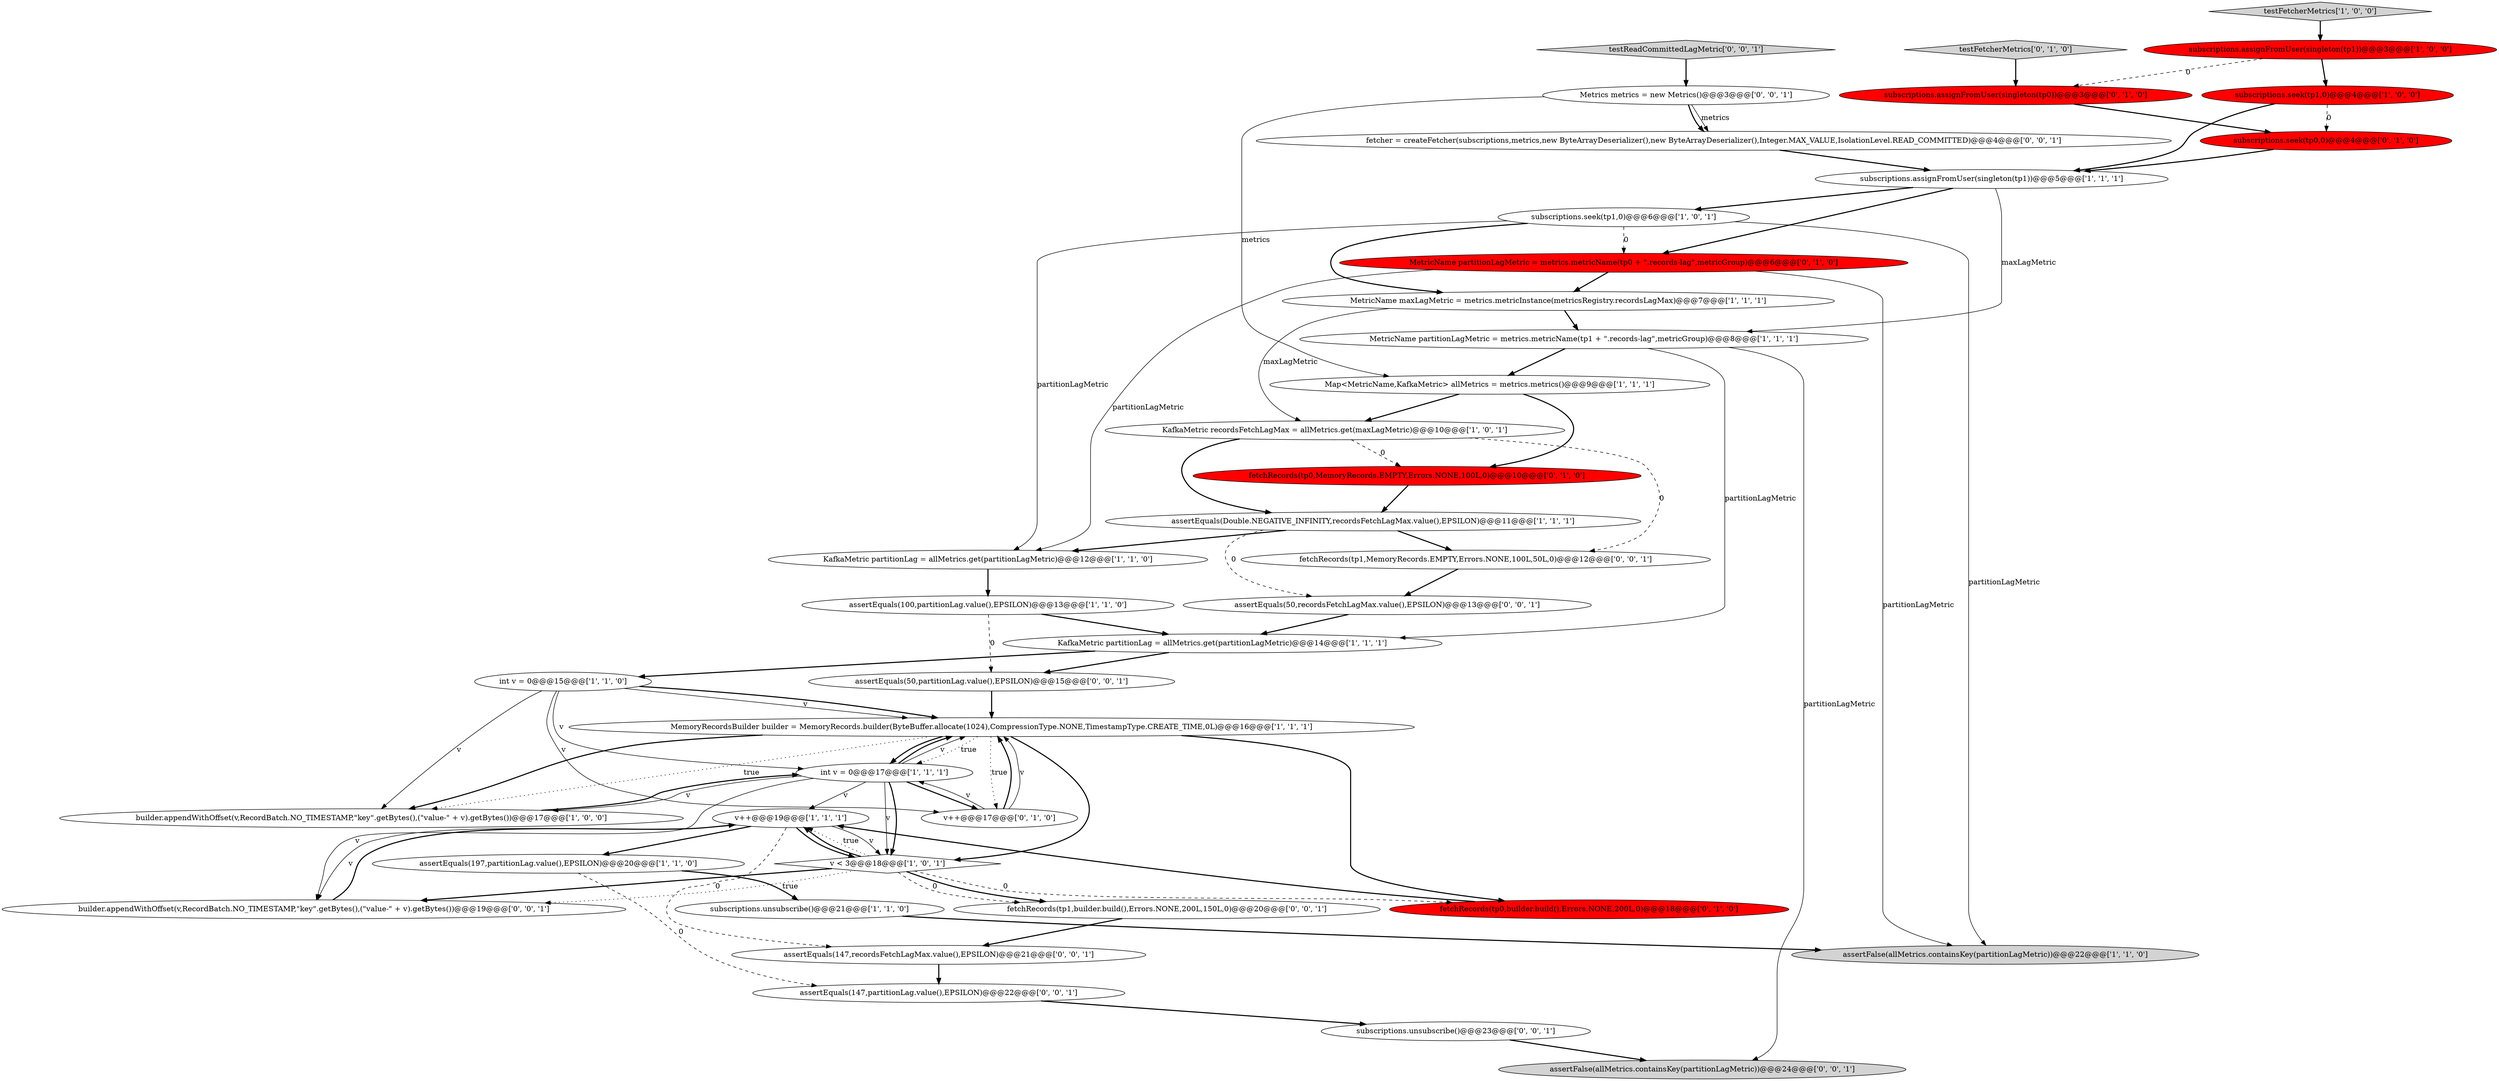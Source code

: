 digraph {
12 [style = filled, label = "MemoryRecordsBuilder builder = MemoryRecords.builder(ByteBuffer.allocate(1024),CompressionType.NONE,TimestampType.CREATE_TIME,0L)@@@16@@@['1', '1', '1']", fillcolor = white, shape = ellipse image = "AAA0AAABBB1BBB"];
40 [style = filled, label = "subscriptions.unsubscribe()@@@23@@@['0', '0', '1']", fillcolor = white, shape = ellipse image = "AAA0AAABBB3BBB"];
17 [style = filled, label = "int v = 0@@@17@@@['1', '1', '1']", fillcolor = white, shape = ellipse image = "AAA0AAABBB1BBB"];
2 [style = filled, label = "v < 3@@@18@@@['1', '0', '1']", fillcolor = white, shape = diamond image = "AAA0AAABBB1BBB"];
7 [style = filled, label = "KafkaMetric recordsFetchLagMax = allMetrics.get(maxLagMetric)@@@10@@@['1', '0', '1']", fillcolor = white, shape = ellipse image = "AAA0AAABBB1BBB"];
26 [style = filled, label = "fetchRecords(tp0,MemoryRecords.EMPTY,Errors.NONE,100L,0)@@@10@@@['0', '1', '0']", fillcolor = red, shape = ellipse image = "AAA1AAABBB2BBB"];
24 [style = filled, label = "fetchRecords(tp0,builder.build(),Errors.NONE,200L,0)@@@18@@@['0', '1', '0']", fillcolor = red, shape = ellipse image = "AAA1AAABBB2BBB"];
20 [style = filled, label = "subscriptions.assignFromUser(singleton(tp1))@@@3@@@['1', '0', '0']", fillcolor = red, shape = ellipse image = "AAA1AAABBB1BBB"];
39 [style = filled, label = "fetchRecords(tp1,builder.build(),Errors.NONE,200L,150L,0)@@@20@@@['0', '0', '1']", fillcolor = white, shape = ellipse image = "AAA0AAABBB3BBB"];
19 [style = filled, label = "MetricName maxLagMetric = metrics.metricInstance(metricsRegistry.recordsLagMax)@@@7@@@['1', '1', '1']", fillcolor = white, shape = ellipse image = "AAA0AAABBB1BBB"];
36 [style = filled, label = "fetcher = createFetcher(subscriptions,metrics,new ByteArrayDeserializer(),new ByteArrayDeserializer(),Integer.MAX_VALUE,IsolationLevel.READ_COMMITTED)@@@4@@@['0', '0', '1']", fillcolor = white, shape = ellipse image = "AAA0AAABBB3BBB"];
16 [style = filled, label = "KafkaMetric partitionLag = allMetrics.get(partitionLagMetric)@@@12@@@['1', '1', '0']", fillcolor = white, shape = ellipse image = "AAA0AAABBB1BBB"];
31 [style = filled, label = "assertEquals(147,partitionLag.value(),EPSILON)@@@22@@@['0', '0', '1']", fillcolor = white, shape = ellipse image = "AAA0AAABBB3BBB"];
33 [style = filled, label = "fetchRecords(tp1,MemoryRecords.EMPTY,Errors.NONE,100L,50L,0)@@@12@@@['0', '0', '1']", fillcolor = white, shape = ellipse image = "AAA0AAABBB3BBB"];
15 [style = filled, label = "subscriptions.unsubscribe()@@@21@@@['1', '1', '0']", fillcolor = white, shape = ellipse image = "AAA0AAABBB1BBB"];
11 [style = filled, label = "subscriptions.seek(tp1,0)@@@4@@@['1', '0', '0']", fillcolor = red, shape = ellipse image = "AAA1AAABBB1BBB"];
22 [style = filled, label = "subscriptions.assignFromUser(singleton(tp0))@@@3@@@['0', '1', '0']", fillcolor = red, shape = ellipse image = "AAA1AAABBB2BBB"];
28 [style = filled, label = "MetricName partitionLagMetric = metrics.metricName(tp0 + \".records-lag\",metricGroup)@@@6@@@['0', '1', '0']", fillcolor = red, shape = ellipse image = "AAA1AAABBB2BBB"];
23 [style = filled, label = "subscriptions.seek(tp0,0)@@@4@@@['0', '1', '0']", fillcolor = red, shape = ellipse image = "AAA1AAABBB2BBB"];
38 [style = filled, label = "Metrics metrics = new Metrics()@@@3@@@['0', '0', '1']", fillcolor = white, shape = ellipse image = "AAA0AAABBB3BBB"];
0 [style = filled, label = "int v = 0@@@15@@@['1', '1', '0']", fillcolor = white, shape = ellipse image = "AAA0AAABBB1BBB"];
8 [style = filled, label = "subscriptions.seek(tp1,0)@@@6@@@['1', '0', '1']", fillcolor = white, shape = ellipse image = "AAA0AAABBB1BBB"];
1 [style = filled, label = "builder.appendWithOffset(v,RecordBatch.NO_TIMESTAMP,\"key\".getBytes(),(\"value-\" + v).getBytes())@@@17@@@['1', '0', '0']", fillcolor = white, shape = ellipse image = "AAA0AAABBB1BBB"];
14 [style = filled, label = "Map<MetricName,KafkaMetric> allMetrics = metrics.metrics()@@@9@@@['1', '1', '1']", fillcolor = white, shape = ellipse image = "AAA0AAABBB1BBB"];
34 [style = filled, label = "assertEquals(50,partitionLag.value(),EPSILON)@@@15@@@['0', '0', '1']", fillcolor = white, shape = ellipse image = "AAA0AAABBB3BBB"];
5 [style = filled, label = "assertEquals(197,partitionLag.value(),EPSILON)@@@20@@@['1', '1', '0']", fillcolor = white, shape = ellipse image = "AAA0AAABBB1BBB"];
35 [style = filled, label = "assertEquals(147,recordsFetchLagMax.value(),EPSILON)@@@21@@@['0', '0', '1']", fillcolor = white, shape = ellipse image = "AAA0AAABBB3BBB"];
32 [style = filled, label = "assertEquals(50,recordsFetchLagMax.value(),EPSILON)@@@13@@@['0', '0', '1']", fillcolor = white, shape = ellipse image = "AAA0AAABBB3BBB"];
4 [style = filled, label = "MetricName partitionLagMetric = metrics.metricName(tp1 + \".records-lag\",metricGroup)@@@8@@@['1', '1', '1']", fillcolor = white, shape = ellipse image = "AAA0AAABBB1BBB"];
13 [style = filled, label = "subscriptions.assignFromUser(singleton(tp1))@@@5@@@['1', '1', '1']", fillcolor = white, shape = ellipse image = "AAA0AAABBB1BBB"];
6 [style = filled, label = "assertFalse(allMetrics.containsKey(partitionLagMetric))@@@22@@@['1', '1', '0']", fillcolor = lightgray, shape = ellipse image = "AAA0AAABBB1BBB"];
37 [style = filled, label = "testReadCommittedLagMetric['0', '0', '1']", fillcolor = lightgray, shape = diamond image = "AAA0AAABBB3BBB"];
25 [style = filled, label = "testFetcherMetrics['0', '1', '0']", fillcolor = lightgray, shape = diamond image = "AAA0AAABBB2BBB"];
30 [style = filled, label = "builder.appendWithOffset(v,RecordBatch.NO_TIMESTAMP,\"key\".getBytes(),(\"value-\" + v).getBytes())@@@19@@@['0', '0', '1']", fillcolor = white, shape = ellipse image = "AAA0AAABBB3BBB"];
10 [style = filled, label = "KafkaMetric partitionLag = allMetrics.get(partitionLagMetric)@@@14@@@['1', '1', '1']", fillcolor = white, shape = ellipse image = "AAA0AAABBB1BBB"];
21 [style = filled, label = "assertEquals(100,partitionLag.value(),EPSILON)@@@13@@@['1', '1', '0']", fillcolor = white, shape = ellipse image = "AAA0AAABBB1BBB"];
27 [style = filled, label = "v++@@@17@@@['0', '1', '0']", fillcolor = white, shape = ellipse image = "AAA0AAABBB2BBB"];
29 [style = filled, label = "assertFalse(allMetrics.containsKey(partitionLagMetric))@@@24@@@['0', '0', '1']", fillcolor = lightgray, shape = ellipse image = "AAA0AAABBB3BBB"];
3 [style = filled, label = "testFetcherMetrics['1', '0', '0']", fillcolor = lightgray, shape = diamond image = "AAA0AAABBB1BBB"];
9 [style = filled, label = "assertEquals(Double.NEGATIVE_INFINITY,recordsFetchLagMax.value(),EPSILON)@@@11@@@['1', '1', '1']", fillcolor = white, shape = ellipse image = "AAA0AAABBB1BBB"];
18 [style = filled, label = "v++@@@19@@@['1', '1', '1']", fillcolor = white, shape = ellipse image = "AAA0AAABBB1BBB"];
21->10 [style = bold, label=""];
25->22 [style = bold, label=""];
5->15 [style = bold, label=""];
26->9 [style = bold, label=""];
2->18 [style = dotted, label="true"];
30->18 [style = bold, label=""];
17->1 [style = solid, label="v"];
9->16 [style = bold, label=""];
14->7 [style = bold, label=""];
7->9 [style = bold, label=""];
12->2 [style = bold, label=""];
18->30 [style = solid, label="v"];
23->13 [style = bold, label=""];
37->38 [style = bold, label=""];
17->2 [style = solid, label="v"];
11->13 [style = bold, label=""];
31->40 [style = bold, label=""];
17->12 [style = solid, label="v"];
17->27 [style = bold, label=""];
7->26 [style = dashed, label="0"];
0->12 [style = solid, label="v"];
38->14 [style = solid, label="metrics"];
35->31 [style = bold, label=""];
12->17 [style = dotted, label="true"];
27->12 [style = bold, label=""];
9->33 [style = bold, label=""];
0->1 [style = solid, label="v"];
2->18 [style = bold, label=""];
8->28 [style = dashed, label="0"];
12->1 [style = bold, label=""];
24->18 [style = bold, label=""];
22->23 [style = bold, label=""];
32->10 [style = bold, label=""];
28->16 [style = solid, label="partitionLagMetric"];
1->17 [style = bold, label=""];
17->30 [style = solid, label="v"];
27->17 [style = solid, label="v"];
2->39 [style = bold, label=""];
12->27 [style = dotted, label="true"];
10->34 [style = bold, label=""];
17->2 [style = bold, label=""];
39->35 [style = bold, label=""];
10->0 [style = bold, label=""];
2->39 [style = dashed, label="0"];
28->19 [style = bold, label=""];
2->24 [style = dashed, label="0"];
40->29 [style = bold, label=""];
4->14 [style = bold, label=""];
21->34 [style = dashed, label="0"];
0->12 [style = bold, label=""];
12->17 [style = bold, label=""];
11->23 [style = dashed, label="0"];
2->30 [style = dotted, label="true"];
4->10 [style = solid, label="partitionLagMetric"];
0->27 [style = solid, label="v"];
12->24 [style = bold, label=""];
8->16 [style = solid, label="partitionLagMetric"];
9->32 [style = dashed, label="0"];
17->12 [style = bold, label=""];
36->13 [style = bold, label=""];
38->36 [style = solid, label="metrics"];
5->31 [style = dashed, label="0"];
19->7 [style = solid, label="maxLagMetric"];
33->32 [style = bold, label=""];
18->2 [style = solid, label="v"];
8->6 [style = solid, label="partitionLagMetric"];
20->11 [style = bold, label=""];
27->12 [style = solid, label="v"];
13->4 [style = solid, label="maxLagMetric"];
0->17 [style = solid, label="v"];
28->6 [style = solid, label="partitionLagMetric"];
8->19 [style = bold, label=""];
12->1 [style = dotted, label="true"];
38->36 [style = bold, label=""];
15->6 [style = bold, label=""];
18->2 [style = bold, label=""];
34->12 [style = bold, label=""];
18->35 [style = dashed, label="0"];
14->26 [style = bold, label=""];
4->29 [style = solid, label="partitionLagMetric"];
3->20 [style = bold, label=""];
16->21 [style = bold, label=""];
18->5 [style = bold, label=""];
20->22 [style = dashed, label="0"];
17->18 [style = solid, label="v"];
19->4 [style = bold, label=""];
7->33 [style = dashed, label="0"];
13->8 [style = bold, label=""];
2->30 [style = bold, label=""];
13->28 [style = bold, label=""];
}
